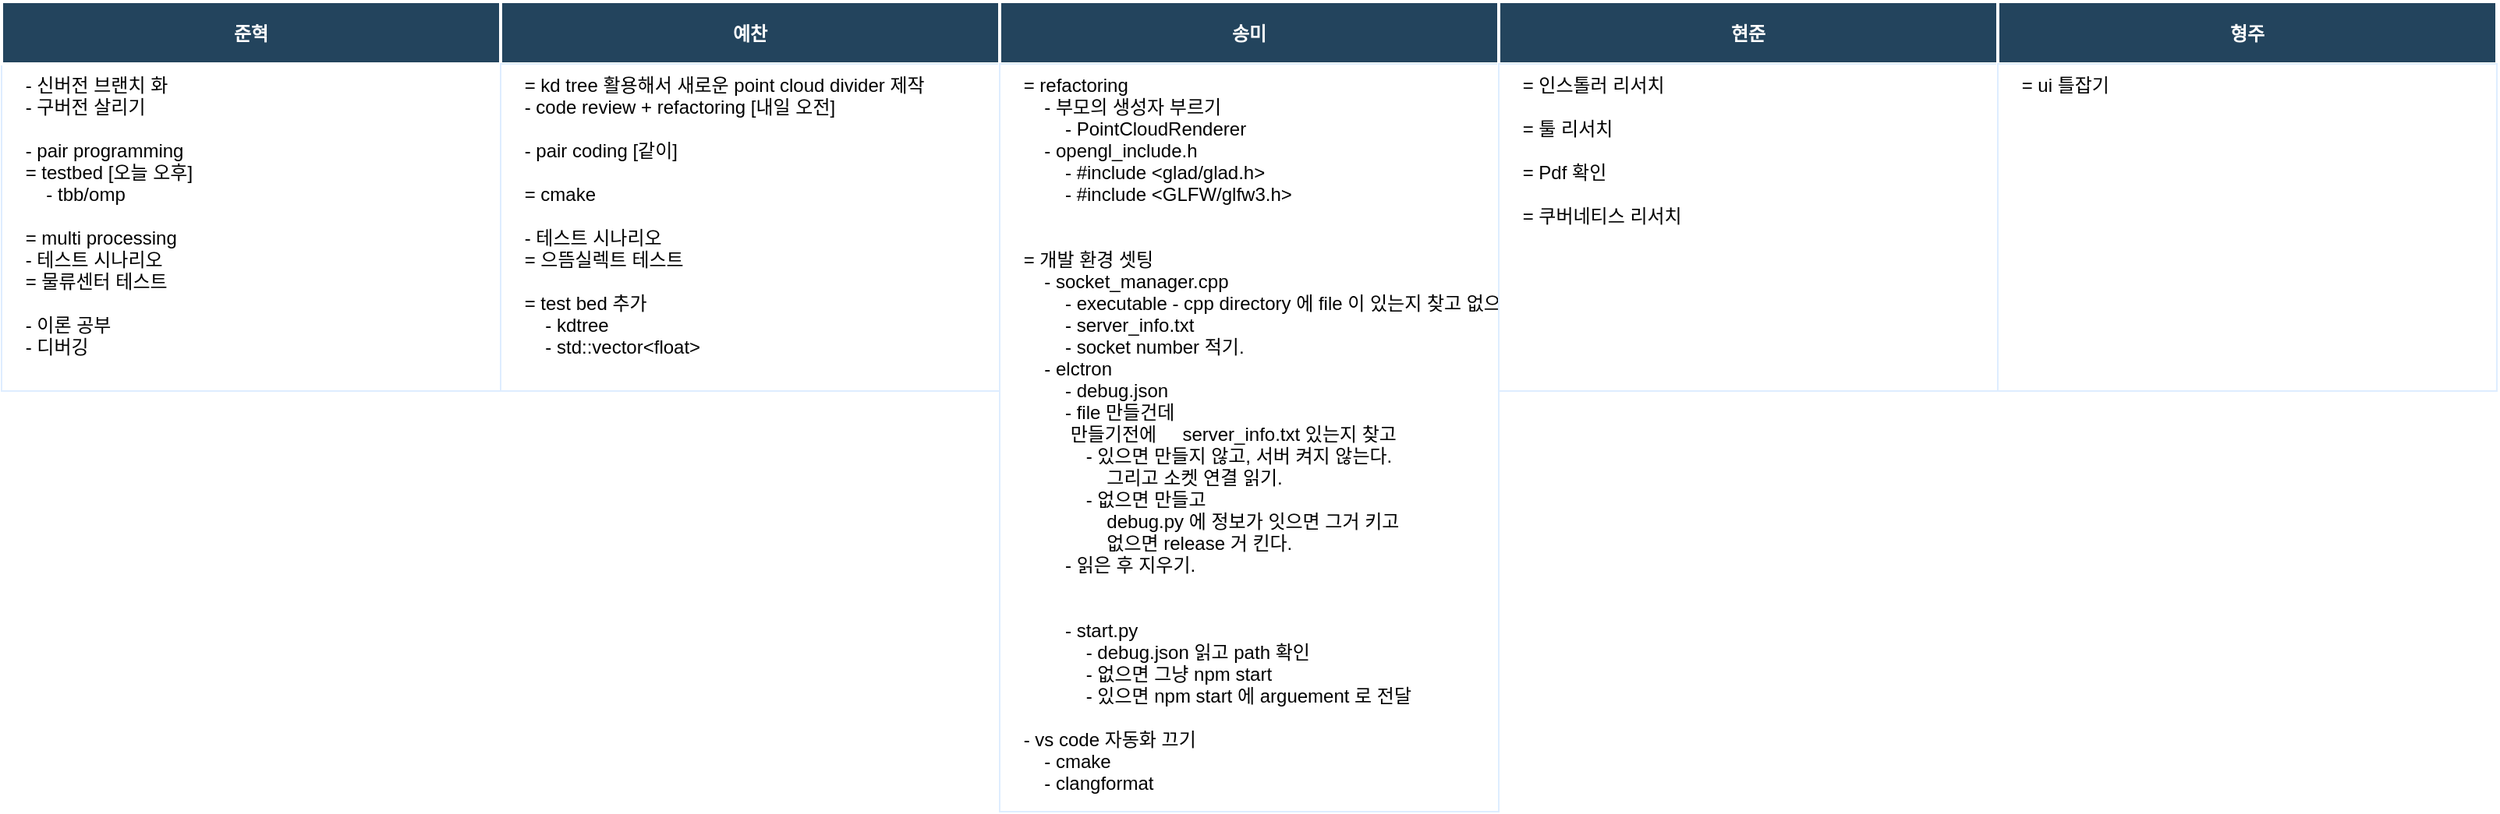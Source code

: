 <mxfile version="24.7.7">
  <diagram name="Page-1" id="8378b5f6-a2b2-b727-a746-972ab9d02e00">
    <mxGraphModel dx="2938.5" dy="627" grid="1" gridSize="10" guides="1" tooltips="1" connect="0" arrows="1" fold="1" page="1" pageScale="1.5" pageWidth="1169" pageHeight="827" background="none" math="0" shadow="0">
      <root>
        <mxCell id="0" />
        <mxCell id="1" parent="0" />
        <mxCell id="75" value="    - 신버전 브랜치 화&#xa;    - 구버전 살리기&#xa;&#xa;    - pair programming&#xa;    = testbed [오늘 오후]&#xa;        - tbb/omp&#xa;&#xa;    = multi processing&#xa;    - 테스트 시나리오&#xa;    = 물류센터 테스트&#xa;&#xa;    - 이론 공부&#xa;    - 디버깅&#xa;" style="align=left;strokeColor=#DEEDFF;verticalAlign=top;" parent="1" vertex="1">
          <mxGeometry y="200" width="320" height="210" as="geometry" />
        </mxCell>
        <mxCell id="2" value="준혁" style="fillColor=#23445D;strokeColor=#FFFFFF;strokeWidth=2;fontColor=#FFFFFF;fontStyle=1" parent="1" vertex="1">
          <mxGeometry y="160" width="320" height="40" as="geometry" />
        </mxCell>
        <mxCell id="AGhPFDPTPKAuyDsu2DyO-278" value="예찬" style="fillColor=#23445D;strokeColor=#FFFFFF;strokeWidth=2;fontColor=#FFFFFF;fontStyle=1" vertex="1" parent="1">
          <mxGeometry x="320" y="160" width="320" height="40" as="geometry" />
        </mxCell>
        <mxCell id="AGhPFDPTPKAuyDsu2DyO-279" value="    = kd tree 활용해서 새로운 point cloud divider 제작&#xa;    - code review + refactoring [내일 오전]&#xa;&#xa;    - pair coding [같이]&#xa;&#xa;    = cmake&#xa;&#xa;    - 테스트 시나리오&#xa;    = 으뜸실렉트 테스트&#xa;&#xa;    = test bed 추가&#xa;        - kdtree&#xa;        - std::vector&lt;float&gt;&#xa;&#xa;" style="align=left;strokeColor=#DEEDFF;verticalAlign=top;horizontal=1;" vertex="1" parent="1">
          <mxGeometry x="320" y="200" width="320" height="210" as="geometry" />
        </mxCell>
        <mxCell id="AGhPFDPTPKAuyDsu2DyO-280" value="송미" style="fillColor=#23445D;strokeColor=#FFFFFF;strokeWidth=2;fontColor=#FFFFFF;fontStyle=1" vertex="1" parent="1">
          <mxGeometry x="640" y="160" width="320" height="40" as="geometry" />
        </mxCell>
        <UserObject label="    = refactoring&#xa;        - 부모의 생성자 부르기&#xa;            - PointCloudRenderer&#xa;        - opengl_include.h&#xa;            - #include &lt;glad/glad.h&gt;&#xa;            - #include &lt;GLFW/glfw3.h&gt;&#xa;&#xa;&#xa;    = 개발 환경 셋팅&#xa;        - socket_manager.cpp&#xa;            - executable - cpp directory 에 file 이 있는지 찾고 없으면 만든다&#xa;            - server_info.txt&#xa;            - socket number 적기.&#xa;        - elctron&#xa;            - debug.json&#xa;            - file 만들건데&#xa;             만들기전에     server_info.txt 있는지 찾고&#xa;                - 있으면 만들지 않고, 서버 켜지 않는다. &#xa;                    그리고 소켓 연결 읽기.&#xa;                - 없으면 만들고&#xa;                    debug.py 에 정보가 잇으면 그거 키고&#xa;                    없으면 release 거 킨다.&#xa;            - 읽은 후 지우기.&#xa;&#xa;&#xa;            - start.py&#xa;                - debug.json 읽고 path 확인&#xa;                - 없으면 그냥 npm start&#xa;                - 있으면 npm start 에 arguement 로 전달&#xa;    &#xa;    - vs code 자동화 끄기&#xa;        - cmake&#xa;        - clangformat" link="31&#xa;1. 부모의 생성자 부르기&#xa;    PointCloudRenderer&#xa;2. opengl_include.h&#xa;    #include &lt;glad/glad.h&gt;&#xa;    #include &lt;GLFW/glfw3.h&gt;&#xa;3. socket_manager.cpp&#xa;    executable - cpp directory 에 file 이 있는지 찾고 없으면 만든다&#xa;    server_info.txt&#xa;    socket number 적기.&#xa;4. elctron&#xa;    debug.json&#xa;    p_engine_cpp : &quot;&quot;&#xa;    value = &quot;cpp. path&quot;&#xa;    electron 가동시 여기에 path 없으면 자기 release 에서 가지고 오기&#xa;    있으면 있는곳으로 가동하기.&#xa;    file 만들건데&#xa;    만들기전에     server_info.txt 있는지 찾고&#xa;        있으면 만들지 않고, 서버 켜지 않는다. 그리고 소켓 연결 읽기.&#xa;        없으면 만들고&#xa;            debug.py 에 정보가 잇으면 그거 키고&#xa;            없으면 release 거 킨다.&#xa;    읽은 후 지우기.&#xa;    start.py&#xa;        debug.json 읽고 path 확인&#xa;        없으면 그냥 npm start&#xa;        있으면 npm start 에 arguement 로 전달&#xa;    &#xa;5. vs code 자동화 끄기&#xa;    cmake&#xa;    clangformat" id="AGhPFDPTPKAuyDsu2DyO-281">
          <mxCell style="align=left;strokeColor=#DEEDFF;verticalAlign=top;horizontal=1;" vertex="1" parent="1">
            <mxGeometry x="640" y="200" width="320" height="480" as="geometry" />
          </mxCell>
        </UserObject>
        <mxCell id="AGhPFDPTPKAuyDsu2DyO-282" value="현준" style="fillColor=#23445D;strokeColor=#FFFFFF;strokeWidth=2;fontColor=#FFFFFF;fontStyle=1" vertex="1" parent="1">
          <mxGeometry x="960" y="160" width="320" height="40" as="geometry" />
        </mxCell>
        <mxCell id="AGhPFDPTPKAuyDsu2DyO-283" value="    = 인스톨러 리서치&#xa;&#xa;    = 툴 리서치&#xa;&#xa;    = Pdf 확인&#xa;&#xa;    = 쿠버네티스 리서치&#xa;&#xa;&#xa;&#xa;" style="align=left;strokeColor=#DEEDFF;verticalAlign=top;horizontal=1;" vertex="1" parent="1">
          <mxGeometry x="960" y="200" width="320" height="210" as="geometry" />
        </mxCell>
        <mxCell id="AGhPFDPTPKAuyDsu2DyO-284" value="형주" style="fillColor=#23445D;strokeColor=#FFFFFF;strokeWidth=2;fontColor=#FFFFFF;fontStyle=1" vertex="1" parent="1">
          <mxGeometry x="1280" y="160" width="320" height="40" as="geometry" />
        </mxCell>
        <mxCell id="AGhPFDPTPKAuyDsu2DyO-285" value="    = ui 틀잡기&#xa;" style="align=left;strokeColor=#DEEDFF;verticalAlign=top;horizontal=1;" vertex="1" parent="1">
          <mxGeometry x="1280" y="200" width="320" height="210" as="geometry" />
        </mxCell>
      </root>
    </mxGraphModel>
  </diagram>
</mxfile>
